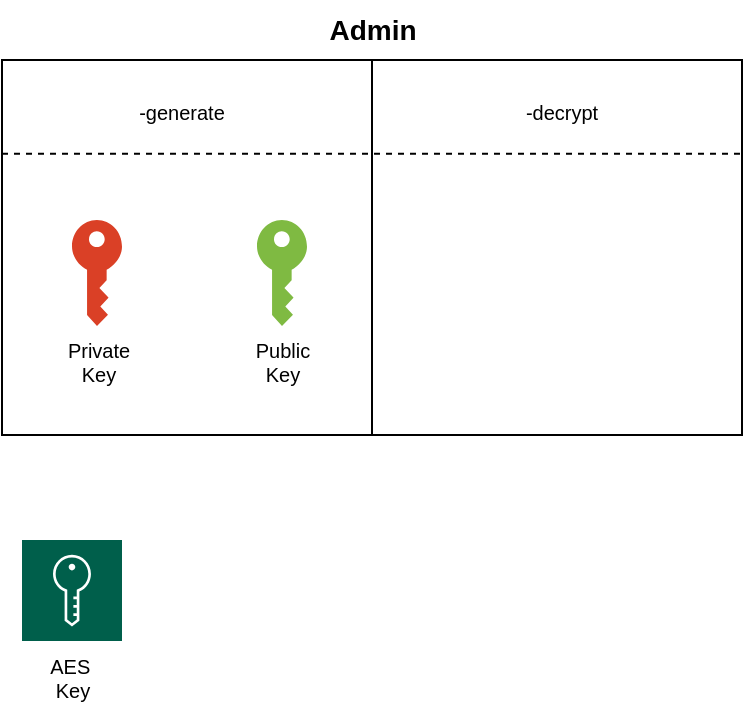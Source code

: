 <mxfile>
    <diagram id="Q5vMNhbOUuasRPy3t_B4" name="Page-1">
        <mxGraphModel dx="1105" dy="612" grid="1" gridSize="10" guides="1" tooltips="1" connect="1" arrows="1" fold="1" page="1" pageScale="1" pageWidth="850" pageHeight="1100" math="0" shadow="0">
            <root>
                <mxCell id="0"/>
                <mxCell id="1" parent="0"/>
                <mxCell id="5" value="" style="rounded=0;whiteSpace=wrap;html=1;" parent="1" vertex="1">
                    <mxGeometry x="30" y="40" width="370" height="187.5" as="geometry"/>
                </mxCell>
                <mxCell id="6" value="&lt;font style=&quot;font-size: 14px;&quot;&gt;&lt;b&gt;Admin&lt;/b&gt;&lt;/font&gt;" style="text;html=1;strokeColor=none;fillColor=none;align=center;verticalAlign=middle;whiteSpace=wrap;rounded=0;" parent="1" vertex="1">
                    <mxGeometry x="182.5" y="10" width="65" height="30" as="geometry"/>
                </mxCell>
                <mxCell id="10" value="" style="endArrow=none;html=1;entryX=0.5;entryY=0;entryDx=0;entryDy=0;exitX=0.5;exitY=1;exitDx=0;exitDy=0;" parent="1" source="5" target="5" edge="1">
                    <mxGeometry width="50" height="50" relative="1" as="geometry">
                        <mxPoint x="150" y="130" as="sourcePoint"/>
                        <mxPoint x="330" y="130" as="targetPoint"/>
                    </mxGeometry>
                </mxCell>
                <mxCell id="12" value="" style="endArrow=none;dashed=1;html=1;fontSize=14;entryX=1;entryY=0.25;entryDx=0;entryDy=0;exitX=0;exitY=0.25;exitDx=0;exitDy=0;" parent="1" source="5" target="5" edge="1">
                    <mxGeometry width="50" height="50" relative="1" as="geometry">
                        <mxPoint x="330" y="160" as="sourcePoint"/>
                        <mxPoint x="380" y="110" as="targetPoint"/>
                    </mxGeometry>
                </mxCell>
                <mxCell id="13" value="&lt;font style=&quot;font-size: 10px;&quot;&gt;-decrypt&lt;/font&gt;" style="text;html=1;strokeColor=none;fillColor=none;align=center;verticalAlign=middle;whiteSpace=wrap;rounded=0;fontSize=14;" parent="1" vertex="1">
                    <mxGeometry x="280" y="50" width="60" height="30" as="geometry"/>
                </mxCell>
                <mxCell id="14" value="&lt;font style=&quot;font-size: 10px;&quot;&gt;-generate&lt;/font&gt;" style="text;html=1;strokeColor=none;fillColor=none;align=center;verticalAlign=middle;whiteSpace=wrap;rounded=0;fontSize=14;" parent="1" vertex="1">
                    <mxGeometry x="90" y="50" width="60" height="30" as="geometry"/>
                </mxCell>
                <mxCell id="15" value="Private&lt;br&gt;Key" style="sketch=0;pointerEvents=1;shadow=0;dashed=0;html=1;strokeColor=none;labelPosition=center;verticalLabelPosition=bottom;verticalAlign=top;outlineConnect=0;align=center;shape=mxgraph.office.security.key_permissions;fillColor=#DA4026;fontSize=10;" parent="1" vertex="1">
                    <mxGeometry x="65" y="120" width="25" height="53" as="geometry"/>
                </mxCell>
                <mxCell id="16" value="Public&lt;br&gt;Key" style="sketch=0;pointerEvents=1;shadow=0;dashed=0;html=1;strokeColor=none;labelPosition=center;verticalLabelPosition=bottom;verticalAlign=top;outlineConnect=0;align=center;shape=mxgraph.office.security.key_permissions;fillColor=#7FBA42;fontSize=10;" parent="1" vertex="1">
                    <mxGeometry x="157.5" y="120" width="25" height="53" as="geometry"/>
                </mxCell>
                <mxCell id="19" value="AES&amp;nbsp;&lt;br&gt;Key" style="sketch=0;pointerEvents=1;shadow=0;dashed=0;html=1;strokeColor=none;fillColor=#005F4B;labelPosition=center;verticalLabelPosition=bottom;verticalAlign=top;align=center;outlineConnect=0;shape=mxgraph.veeam2.key;fontSize=10;" parent="1" vertex="1">
                    <mxGeometry x="40" y="280" width="50" height="50.5" as="geometry"/>
                </mxCell>
            </root>
        </mxGraphModel>
    </diagram>
</mxfile>